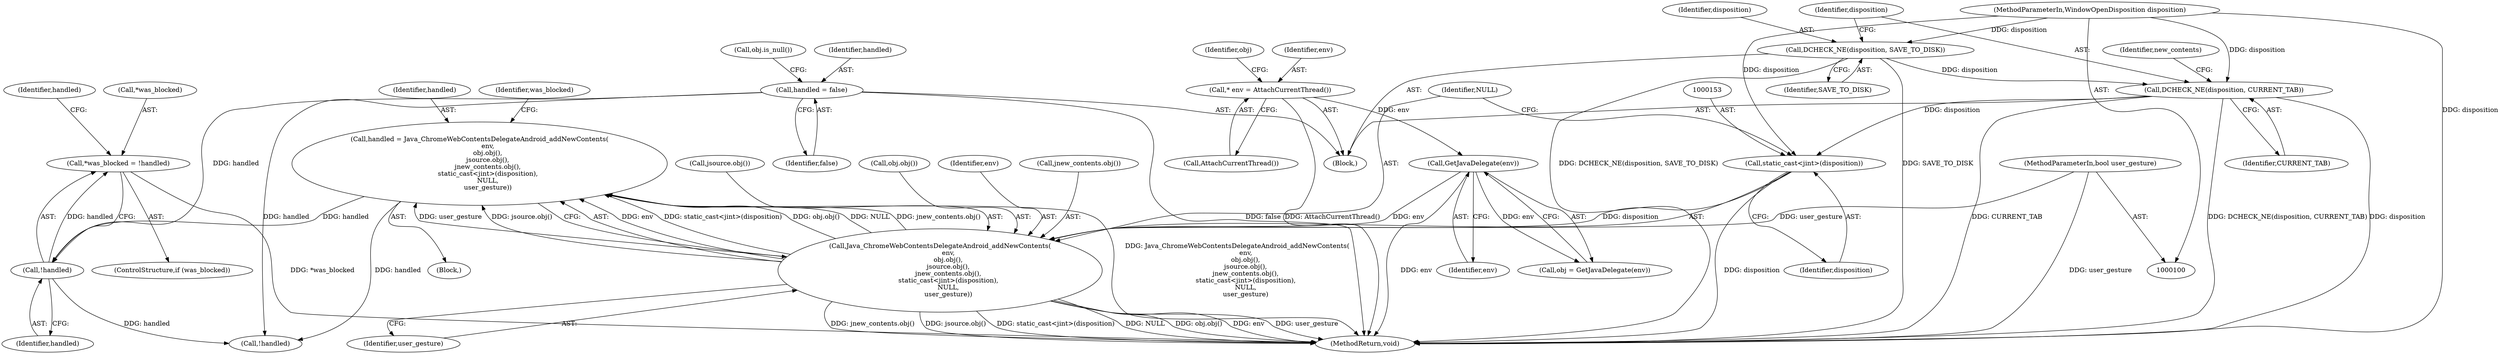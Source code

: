 digraph "0_Chrome_6b96dd532af164a73f2aac757bafff58211aca2c@pointer" {
"1000159" [label="(Call,*was_blocked = !handled)"];
"1000162" [label="(Call,!handled)"];
"1000126" [label="(Call,handled = false)"];
"1000145" [label="(Call,handled = Java_ChromeWebContentsDelegateAndroid_addNewContents(\n        env,\n        obj.obj(),\n        jsource.obj(),\n        jnew_contents.obj(),\n        static_cast<jint>(disposition),\n        NULL,\n        user_gesture))"];
"1000147" [label="(Call,Java_ChromeWebContentsDelegateAndroid_addNewContents(\n        env,\n        obj.obj(),\n        jsource.obj(),\n        jnew_contents.obj(),\n        static_cast<jint>(disposition),\n        NULL,\n        user_gesture))"];
"1000123" [label="(Call,GetJavaDelegate(env))"];
"1000117" [label="(Call,* env = AttachCurrentThread())"];
"1000152" [label="(Call,static_cast<jint>(disposition))"];
"1000111" [label="(Call,DCHECK_NE(disposition, CURRENT_TAB))"];
"1000108" [label="(Call,DCHECK_NE(disposition, SAVE_TO_DISK))"];
"1000103" [label="(MethodParameterIn,WindowOpenDisposition disposition)"];
"1000105" [label="(MethodParameterIn,bool user_gesture)"];
"1000151" [label="(Call,jnew_contents.obj())"];
"1000122" [label="(Identifier,obj)"];
"1000150" [label="(Call,jsource.obj())"];
"1000109" [label="(Identifier,disposition)"];
"1000117" [label="(Call,* env = AttachCurrentThread())"];
"1000155" [label="(Identifier,NULL)"];
"1000154" [label="(Identifier,disposition)"];
"1000162" [label="(Call,!handled)"];
"1000118" [label="(Identifier,env)"];
"1000105" [label="(MethodParameterIn,bool user_gesture)"];
"1000128" [label="(Identifier,false)"];
"1000169" [label="(MethodReturn,void)"];
"1000160" [label="(Call,*was_blocked)"];
"1000119" [label="(Call,AttachCurrentThread())"];
"1000159" [label="(Call,*was_blocked = !handled)"];
"1000166" [label="(Identifier,handled)"];
"1000121" [label="(Call,obj = GetJavaDelegate(env))"];
"1000110" [label="(Identifier,SAVE_TO_DISK)"];
"1000131" [label="(Call,obj.is_null())"];
"1000103" [label="(MethodParameterIn,WindowOpenDisposition disposition)"];
"1000111" [label="(Call,DCHECK_NE(disposition, CURRENT_TAB))"];
"1000112" [label="(Identifier,disposition)"];
"1000107" [label="(Block,)"];
"1000165" [label="(Call,!handled)"];
"1000156" [label="(Identifier,user_gesture)"];
"1000157" [label="(ControlStructure,if (was_blocked))"];
"1000147" [label="(Call,Java_ChromeWebContentsDelegateAndroid_addNewContents(\n        env,\n        obj.obj(),\n        jsource.obj(),\n        jnew_contents.obj(),\n        static_cast<jint>(disposition),\n        NULL,\n        user_gesture))"];
"1000145" [label="(Call,handled = Java_ChromeWebContentsDelegateAndroid_addNewContents(\n        env,\n        obj.obj(),\n        jsource.obj(),\n        jnew_contents.obj(),\n        static_cast<jint>(disposition),\n        NULL,\n        user_gesture))"];
"1000152" [label="(Call,static_cast<jint>(disposition))"];
"1000126" [label="(Call,handled = false)"];
"1000113" [label="(Identifier,CURRENT_TAB)"];
"1000123" [label="(Call,GetJavaDelegate(env))"];
"1000149" [label="(Call,obj.obj())"];
"1000108" [label="(Call,DCHECK_NE(disposition, SAVE_TO_DISK))"];
"1000115" [label="(Identifier,new_contents)"];
"1000124" [label="(Identifier,env)"];
"1000158" [label="(Identifier,was_blocked)"];
"1000127" [label="(Identifier,handled)"];
"1000146" [label="(Identifier,handled)"];
"1000148" [label="(Identifier,env)"];
"1000163" [label="(Identifier,handled)"];
"1000132" [label="(Block,)"];
"1000159" -> "1000157"  [label="AST: "];
"1000159" -> "1000162"  [label="CFG: "];
"1000160" -> "1000159"  [label="AST: "];
"1000162" -> "1000159"  [label="AST: "];
"1000166" -> "1000159"  [label="CFG: "];
"1000159" -> "1000169"  [label="DDG: *was_blocked"];
"1000162" -> "1000159"  [label="DDG: handled"];
"1000162" -> "1000163"  [label="CFG: "];
"1000163" -> "1000162"  [label="AST: "];
"1000126" -> "1000162"  [label="DDG: handled"];
"1000145" -> "1000162"  [label="DDG: handled"];
"1000162" -> "1000165"  [label="DDG: handled"];
"1000126" -> "1000107"  [label="AST: "];
"1000126" -> "1000128"  [label="CFG: "];
"1000127" -> "1000126"  [label="AST: "];
"1000128" -> "1000126"  [label="AST: "];
"1000131" -> "1000126"  [label="CFG: "];
"1000126" -> "1000169"  [label="DDG: false"];
"1000126" -> "1000165"  [label="DDG: handled"];
"1000145" -> "1000132"  [label="AST: "];
"1000145" -> "1000147"  [label="CFG: "];
"1000146" -> "1000145"  [label="AST: "];
"1000147" -> "1000145"  [label="AST: "];
"1000158" -> "1000145"  [label="CFG: "];
"1000145" -> "1000169"  [label="DDG: Java_ChromeWebContentsDelegateAndroid_addNewContents(\n        env,\n        obj.obj(),\n        jsource.obj(),\n        jnew_contents.obj(),\n        static_cast<jint>(disposition),\n        NULL,\n        user_gesture)"];
"1000147" -> "1000145"  [label="DDG: env"];
"1000147" -> "1000145"  [label="DDG: static_cast<jint>(disposition)"];
"1000147" -> "1000145"  [label="DDG: obj.obj()"];
"1000147" -> "1000145"  [label="DDG: NULL"];
"1000147" -> "1000145"  [label="DDG: jnew_contents.obj()"];
"1000147" -> "1000145"  [label="DDG: user_gesture"];
"1000147" -> "1000145"  [label="DDG: jsource.obj()"];
"1000145" -> "1000165"  [label="DDG: handled"];
"1000147" -> "1000156"  [label="CFG: "];
"1000148" -> "1000147"  [label="AST: "];
"1000149" -> "1000147"  [label="AST: "];
"1000150" -> "1000147"  [label="AST: "];
"1000151" -> "1000147"  [label="AST: "];
"1000152" -> "1000147"  [label="AST: "];
"1000155" -> "1000147"  [label="AST: "];
"1000156" -> "1000147"  [label="AST: "];
"1000147" -> "1000169"  [label="DDG: jnew_contents.obj()"];
"1000147" -> "1000169"  [label="DDG: jsource.obj()"];
"1000147" -> "1000169"  [label="DDG: static_cast<jint>(disposition)"];
"1000147" -> "1000169"  [label="DDG: NULL"];
"1000147" -> "1000169"  [label="DDG: obj.obj()"];
"1000147" -> "1000169"  [label="DDG: env"];
"1000147" -> "1000169"  [label="DDG: user_gesture"];
"1000123" -> "1000147"  [label="DDG: env"];
"1000152" -> "1000147"  [label="DDG: disposition"];
"1000105" -> "1000147"  [label="DDG: user_gesture"];
"1000123" -> "1000121"  [label="AST: "];
"1000123" -> "1000124"  [label="CFG: "];
"1000124" -> "1000123"  [label="AST: "];
"1000121" -> "1000123"  [label="CFG: "];
"1000123" -> "1000169"  [label="DDG: env"];
"1000123" -> "1000121"  [label="DDG: env"];
"1000117" -> "1000123"  [label="DDG: env"];
"1000117" -> "1000107"  [label="AST: "];
"1000117" -> "1000119"  [label="CFG: "];
"1000118" -> "1000117"  [label="AST: "];
"1000119" -> "1000117"  [label="AST: "];
"1000122" -> "1000117"  [label="CFG: "];
"1000117" -> "1000169"  [label="DDG: AttachCurrentThread()"];
"1000152" -> "1000154"  [label="CFG: "];
"1000153" -> "1000152"  [label="AST: "];
"1000154" -> "1000152"  [label="AST: "];
"1000155" -> "1000152"  [label="CFG: "];
"1000152" -> "1000169"  [label="DDG: disposition"];
"1000111" -> "1000152"  [label="DDG: disposition"];
"1000103" -> "1000152"  [label="DDG: disposition"];
"1000111" -> "1000107"  [label="AST: "];
"1000111" -> "1000113"  [label="CFG: "];
"1000112" -> "1000111"  [label="AST: "];
"1000113" -> "1000111"  [label="AST: "];
"1000115" -> "1000111"  [label="CFG: "];
"1000111" -> "1000169"  [label="DDG: disposition"];
"1000111" -> "1000169"  [label="DDG: CURRENT_TAB"];
"1000111" -> "1000169"  [label="DDG: DCHECK_NE(disposition, CURRENT_TAB)"];
"1000108" -> "1000111"  [label="DDG: disposition"];
"1000103" -> "1000111"  [label="DDG: disposition"];
"1000108" -> "1000107"  [label="AST: "];
"1000108" -> "1000110"  [label="CFG: "];
"1000109" -> "1000108"  [label="AST: "];
"1000110" -> "1000108"  [label="AST: "];
"1000112" -> "1000108"  [label="CFG: "];
"1000108" -> "1000169"  [label="DDG: DCHECK_NE(disposition, SAVE_TO_DISK)"];
"1000108" -> "1000169"  [label="DDG: SAVE_TO_DISK"];
"1000103" -> "1000108"  [label="DDG: disposition"];
"1000103" -> "1000100"  [label="AST: "];
"1000103" -> "1000169"  [label="DDG: disposition"];
"1000105" -> "1000100"  [label="AST: "];
"1000105" -> "1000169"  [label="DDG: user_gesture"];
}
